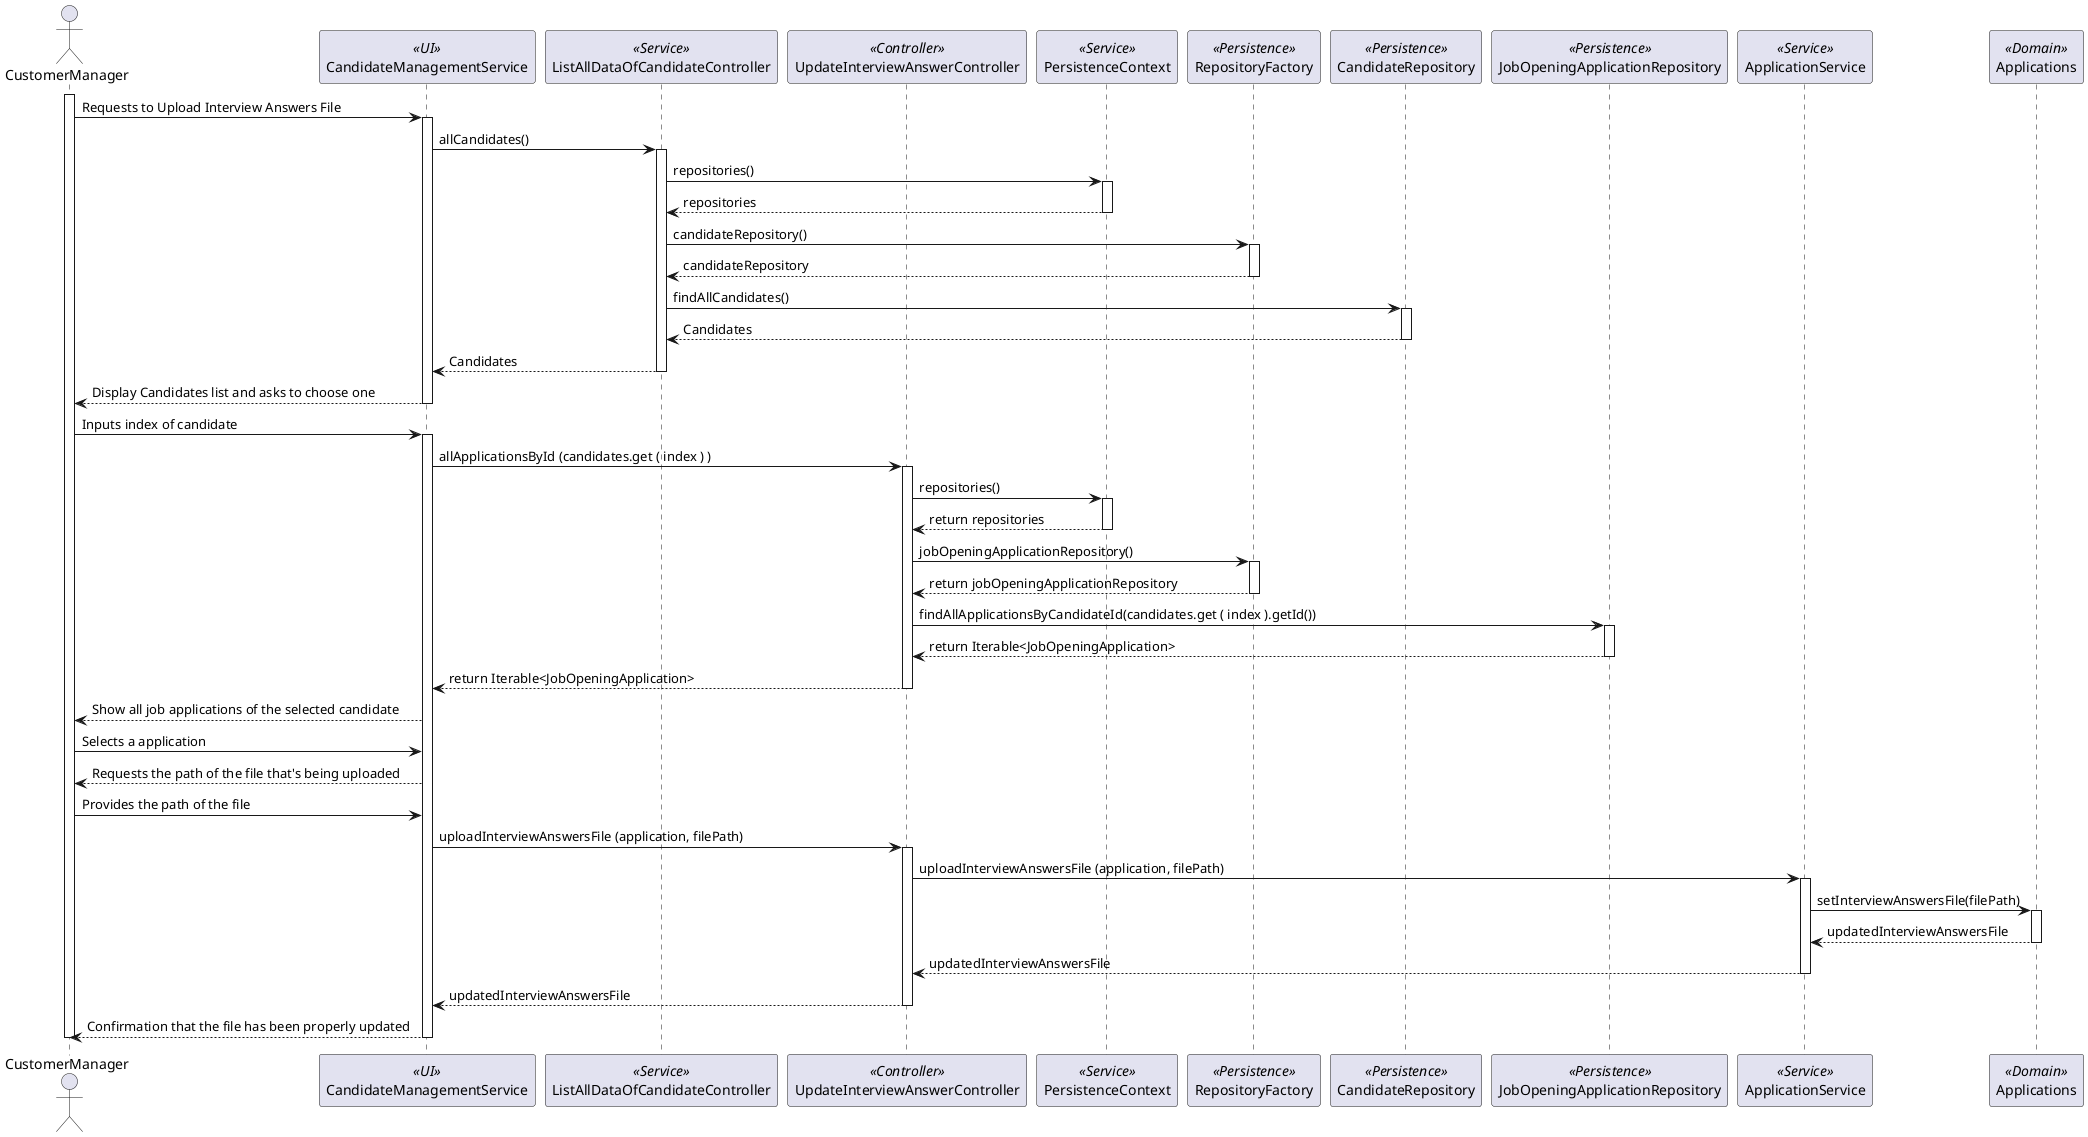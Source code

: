 @startuml

actor CustomerManager as CM
participant CandidateManagementService as UI <<UI>>
participant ListAllDataOfCandidateController as S <<Service>>
participant UpdateInterviewAnswerController as CTRL <<Controller>>
participant "PersistenceContext" as P <<Service>>

participant "RepositoryFactory" as RF <<Persistence>>
participant "CandidateRepository" as CR <<Persistence>>
participant "JobOpeningApplicationRepository" as JAR <<Persistence>>

participant ApplicationService as APPS <<Service>>
participant Applications as Aps <<Domain>>




activate CM
CM -> UI: Requests to Upload Interview Answers File
activate UI
UI -> S : allCandidates()
activate S
S -> P: repositories()
activate P
P --> S: repositories
deactivate P
S -> RF: candidateRepository()
activate RF
RF --> S: candidateRepository
deactivate RF
S -> CR: findAllCandidates()
activate CR
CR --> S: Candidates
deactivate CR
S --> UI: Candidates
deactivate S
UI --> CM: Display Candidates list and asks to choose one
deactivate UI
CM->UI: Inputs index of candidate
activate UI
UI -> CTRL: allApplicationsById (candidates.get ( index ) )
activate CTRL
CTRL -> P: repositories()
activate P
P --> CTRL: return repositories
deactivate P
CTRL -> RF: jobOpeningApplicationRepository()
activate RF
RF --> CTRL: return jobOpeningApplicationRepository
deactivate RF
CTRL -> JAR: findAllApplicationsByCandidateId(candidates.get ( index ).getId())
activate JAR
JAR --> CTRL: return Iterable<JobOpeningApplication>
deactivate JAR
CTRL --> UI: return Iterable<JobOpeningApplication>
deactivate CTRL




UI--> CM : Show all job applications of the selected candidate
CM->UI : Selects a application
UI-->CM: Requests the path of the file that's being uploaded
CM->UI: Provides the path of the file
UI->CTRL : uploadInterviewAnswersFile (application, filePath)
activate CTRL
CTRL->APPS: uploadInterviewAnswersFile (application, filePath)
activate APPS
APPS->Aps:setInterviewAnswersFile(filePath)
activate Aps
Aps-->APPS: updatedInterviewAnswersFile
deactivate Aps
APPS-->CTRL: updatedInterviewAnswersFile
deactivate APPS
CTRL-->UI: updatedInterviewAnswersFile
deactivate CTRL
UI-->CM : Confirmation that the file has been properly updated
deactivate UI

deactivate CM

@enduml
